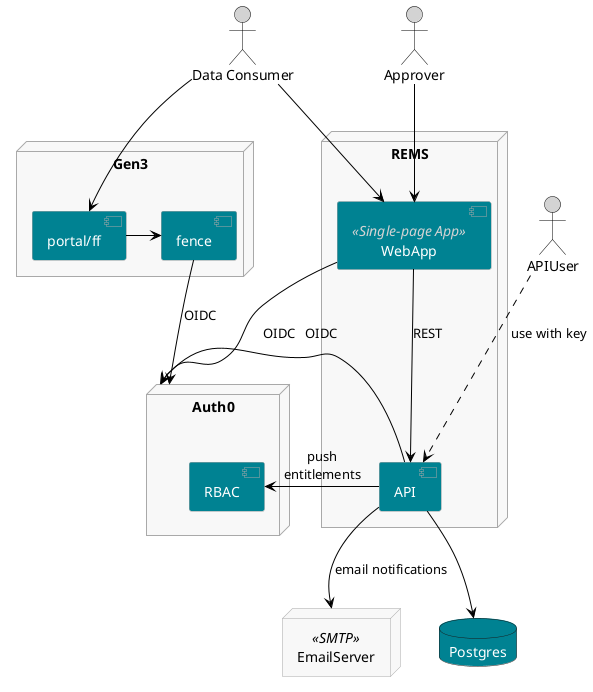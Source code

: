 @startuml
skinParam ArrowColor Black
skinParam BackgroundColor White
skinParam actorBorderColor Black
skinparam actorBackgroundColor LightGray
skinParam componentBorderColor DarkGray
skinparam componentFontColor White
skinparam componentStereotypeFontColor LightGray
skinparam componentBackgroundColor #008292
skinparam databaseFontColor White
skinparam databaseBackgroundColor #008292
skinparam entityBackgroundColor LightGray
skinparam entityBorderColor DarkGray
skinparam queueBackgroundColor LightGray
skinparam queueBorderColor DarkGray
skinparam frameBorderColor DarkGray
skinparam frameBackgroundColor #f8f8f8
skinparam nodeBorderColor DarkGray
skinparam nodeBackgroundColor #f8f8f8
skinparam DefaultTextAlignment Center

'together {
  actor Applicant as "Data Consumer"
  actor Approver
  actor APIUser
'}

node REMS {
  component WebApp << Single-page App >>
  component API
}


node Auth0 {
    component RBAC 
}

node Gen3 {
    component Portal as "portal/ff"
    component Fence as "fence"
}


database Postgres

node EmailServer << SMTP >> {
}

Applicant -down-> WebApp
Applicant -down-> Portal
Approver -down-> WebApp
APIUser .down.> API : "use with key"

WebApp -down-> API : "REST"
Portal -right-> Fence

Fence --> Auth0 : "OIDC\n\n"
WebApp --> Auth0 : "OIDC"
API --> Auth0 : "OIDC"


API -left-> RBAC : "push\nentitlements"
'note on link
'  push  entitlements
'endnote

API -down-> Postgres
API -down-> EmailServer : "email notifications"


@enduml
